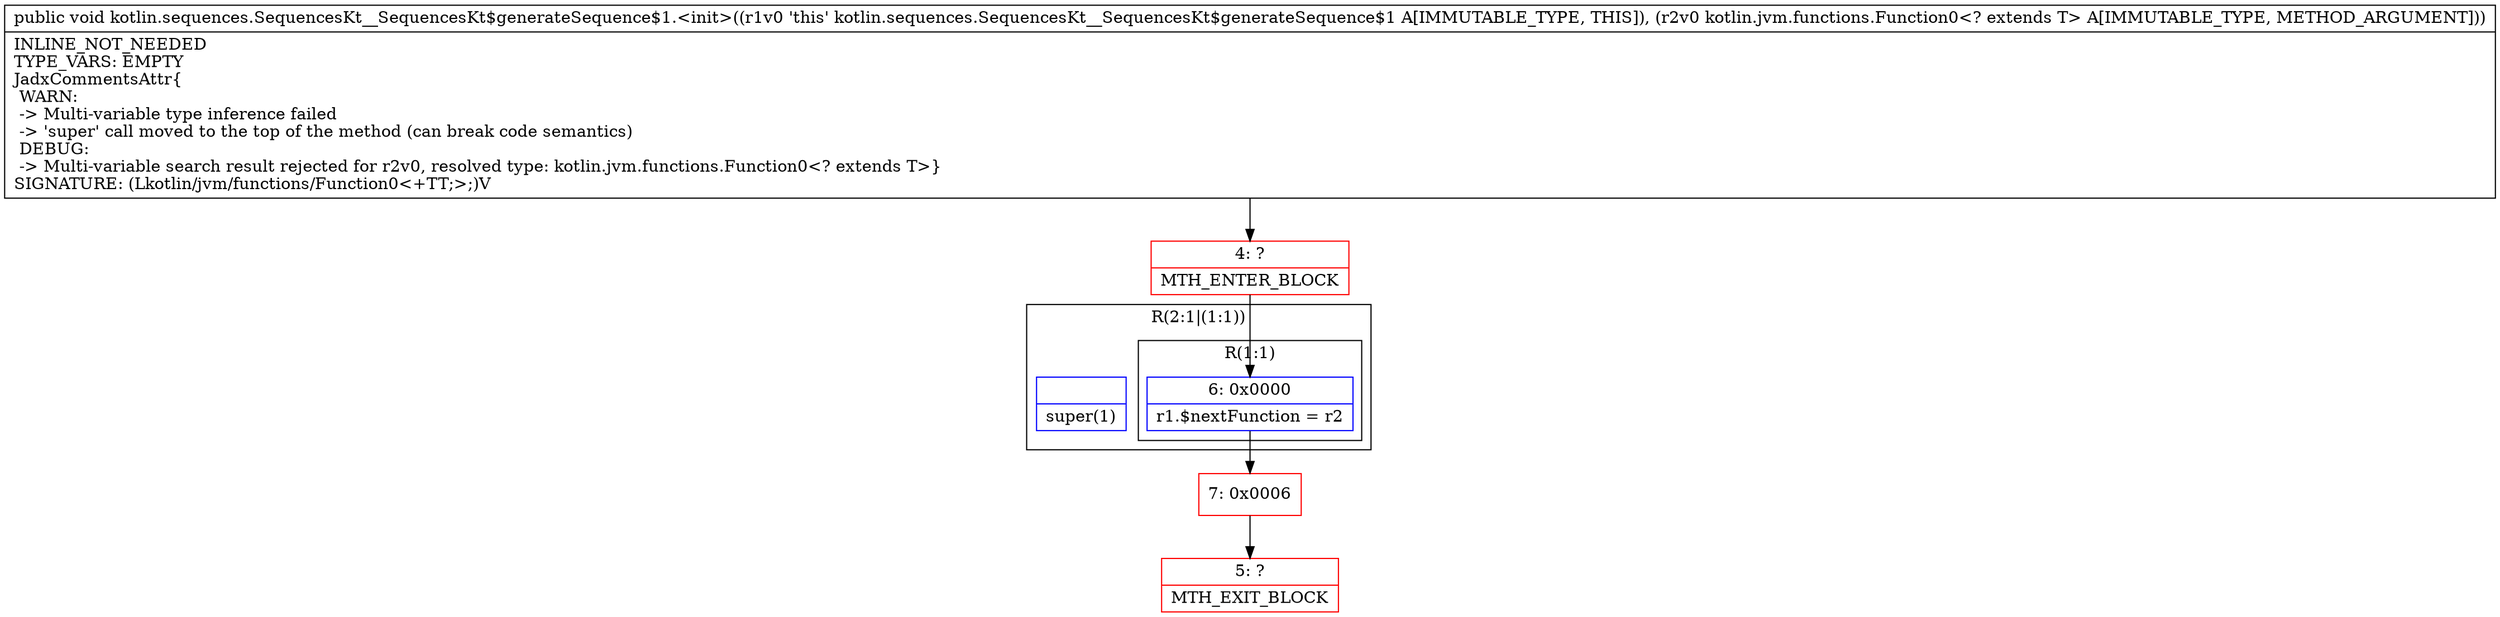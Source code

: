 digraph "CFG forkotlin.sequences.SequencesKt__SequencesKt$generateSequence$1.\<init\>(Lkotlin\/jvm\/functions\/Function0;)V" {
subgraph cluster_Region_1948457752 {
label = "R(2:1|(1:1))";
node [shape=record,color=blue];
Node_InsnContainer_204237420 [shape=record,label="{|super(1)\l}"];
subgraph cluster_Region_2121946241 {
label = "R(1:1)";
node [shape=record,color=blue];
Node_6 [shape=record,label="{6\:\ 0x0000|r1.$nextFunction = r2\l}"];
}
}
Node_4 [shape=record,color=red,label="{4\:\ ?|MTH_ENTER_BLOCK\l}"];
Node_7 [shape=record,color=red,label="{7\:\ 0x0006}"];
Node_5 [shape=record,color=red,label="{5\:\ ?|MTH_EXIT_BLOCK\l}"];
MethodNode[shape=record,label="{public void kotlin.sequences.SequencesKt__SequencesKt$generateSequence$1.\<init\>((r1v0 'this' kotlin.sequences.SequencesKt__SequencesKt$generateSequence$1 A[IMMUTABLE_TYPE, THIS]), (r2v0 kotlin.jvm.functions.Function0\<? extends T\> A[IMMUTABLE_TYPE, METHOD_ARGUMENT]))  | INLINE_NOT_NEEDED\lTYPE_VARS: EMPTY\lJadxCommentsAttr\{\l WARN: \l \-\> Multi\-variable type inference failed\l \-\> 'super' call moved to the top of the method (can break code semantics)\l DEBUG: \l \-\> Multi\-variable search result rejected for r2v0, resolved type: kotlin.jvm.functions.Function0\<? extends T\>\}\lSIGNATURE: (Lkotlin\/jvm\/functions\/Function0\<+TT;\>;)V\l}"];
MethodNode -> Node_4;Node_6 -> Node_7;
Node_4 -> Node_6;
Node_7 -> Node_5;
}

